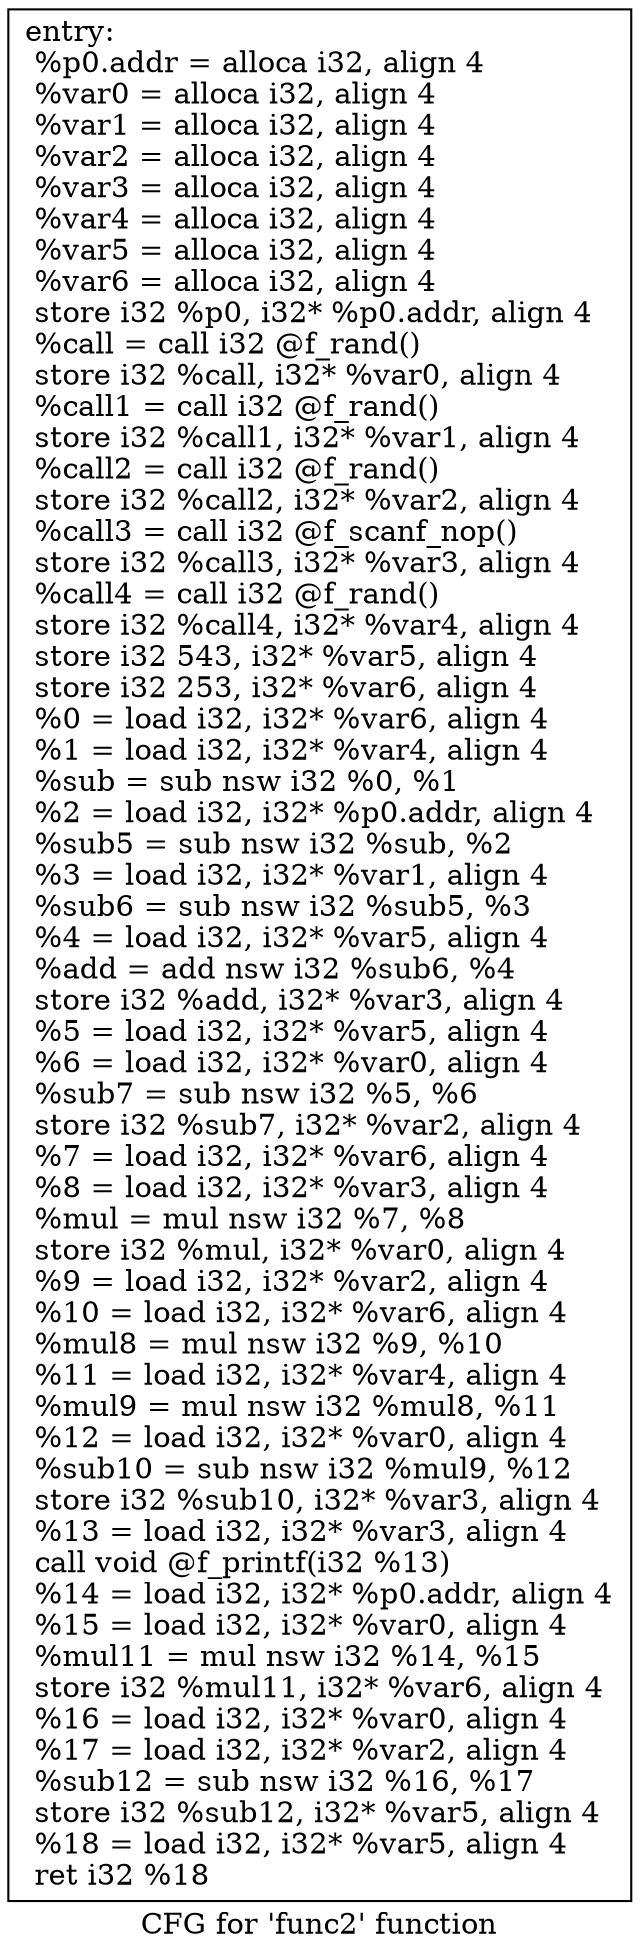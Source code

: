digraph "CFG for 'func2' function" {
	label="CFG for 'func2' function";

	Node0x560364902340 [shape=record,label="{entry:\l  %p0.addr = alloca i32, align 4\l  %var0 = alloca i32, align 4\l  %var1 = alloca i32, align 4\l  %var2 = alloca i32, align 4\l  %var3 = alloca i32, align 4\l  %var4 = alloca i32, align 4\l  %var5 = alloca i32, align 4\l  %var6 = alloca i32, align 4\l  store i32 %p0, i32* %p0.addr, align 4\l  %call = call i32 @f_rand()\l  store i32 %call, i32* %var0, align 4\l  %call1 = call i32 @f_rand()\l  store i32 %call1, i32* %var1, align 4\l  %call2 = call i32 @f_rand()\l  store i32 %call2, i32* %var2, align 4\l  %call3 = call i32 @f_scanf_nop()\l  store i32 %call3, i32* %var3, align 4\l  %call4 = call i32 @f_rand()\l  store i32 %call4, i32* %var4, align 4\l  store i32 543, i32* %var5, align 4\l  store i32 253, i32* %var6, align 4\l  %0 = load i32, i32* %var6, align 4\l  %1 = load i32, i32* %var4, align 4\l  %sub = sub nsw i32 %0, %1\l  %2 = load i32, i32* %p0.addr, align 4\l  %sub5 = sub nsw i32 %sub, %2\l  %3 = load i32, i32* %var1, align 4\l  %sub6 = sub nsw i32 %sub5, %3\l  %4 = load i32, i32* %var5, align 4\l  %add = add nsw i32 %sub6, %4\l  store i32 %add, i32* %var3, align 4\l  %5 = load i32, i32* %var5, align 4\l  %6 = load i32, i32* %var0, align 4\l  %sub7 = sub nsw i32 %5, %6\l  store i32 %sub7, i32* %var2, align 4\l  %7 = load i32, i32* %var6, align 4\l  %8 = load i32, i32* %var3, align 4\l  %mul = mul nsw i32 %7, %8\l  store i32 %mul, i32* %var0, align 4\l  %9 = load i32, i32* %var2, align 4\l  %10 = load i32, i32* %var6, align 4\l  %mul8 = mul nsw i32 %9, %10\l  %11 = load i32, i32* %var4, align 4\l  %mul9 = mul nsw i32 %mul8, %11\l  %12 = load i32, i32* %var0, align 4\l  %sub10 = sub nsw i32 %mul9, %12\l  store i32 %sub10, i32* %var3, align 4\l  %13 = load i32, i32* %var3, align 4\l  call void @f_printf(i32 %13)\l  %14 = load i32, i32* %p0.addr, align 4\l  %15 = load i32, i32* %var0, align 4\l  %mul11 = mul nsw i32 %14, %15\l  store i32 %mul11, i32* %var6, align 4\l  %16 = load i32, i32* %var0, align 4\l  %17 = load i32, i32* %var2, align 4\l  %sub12 = sub nsw i32 %16, %17\l  store i32 %sub12, i32* %var5, align 4\l  %18 = load i32, i32* %var5, align 4\l  ret i32 %18\l}"];
}

